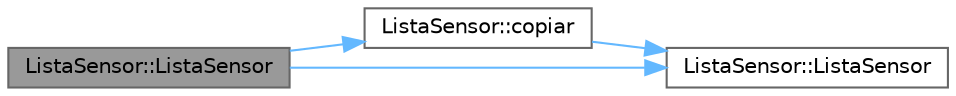 digraph "ListaSensor::ListaSensor"
{
 // INTERACTIVE_SVG=YES
 // LATEX_PDF_SIZE
  bgcolor="transparent";
  edge [fontname=Helvetica,fontsize=10,labelfontname=Helvetica,labelfontsize=10];
  node [fontname=Helvetica,fontsize=10,shape=box,height=0.2,width=0.4];
  rankdir="LR";
  Node1 [id="Node000001",label="ListaSensor::ListaSensor",height=0.2,width=0.4,color="gray40", fillcolor="grey60", style="filled", fontcolor="black",tooltip="Constructor de copia (Regla de Tres)"];
  Node1 -> Node2 [id="edge1_Node000001_Node000002",color="steelblue1",style="solid",tooltip=" "];
  Node2 [id="Node000002",label="ListaSensor::copiar",height=0.2,width=0.4,color="grey40", fillcolor="white", style="filled",URL="$classListaSensor.html#abeca79d0410015b3d935876328c269e3",tooltip="Copia profunda de otra lista."];
  Node2 -> Node3 [id="edge2_Node000002_Node000003",color="steelblue1",style="solid",tooltip=" "];
  Node3 [id="Node000003",label="ListaSensor::ListaSensor",height=0.2,width=0.4,color="grey40", fillcolor="white", style="filled",URL="$classListaSensor.html#add555365175bf2140b81b9a2b5a303f5",tooltip="Constructor por defecto."];
  Node1 -> Node3 [id="edge3_Node000001_Node000003",color="steelblue1",style="solid",tooltip=" "];
}
